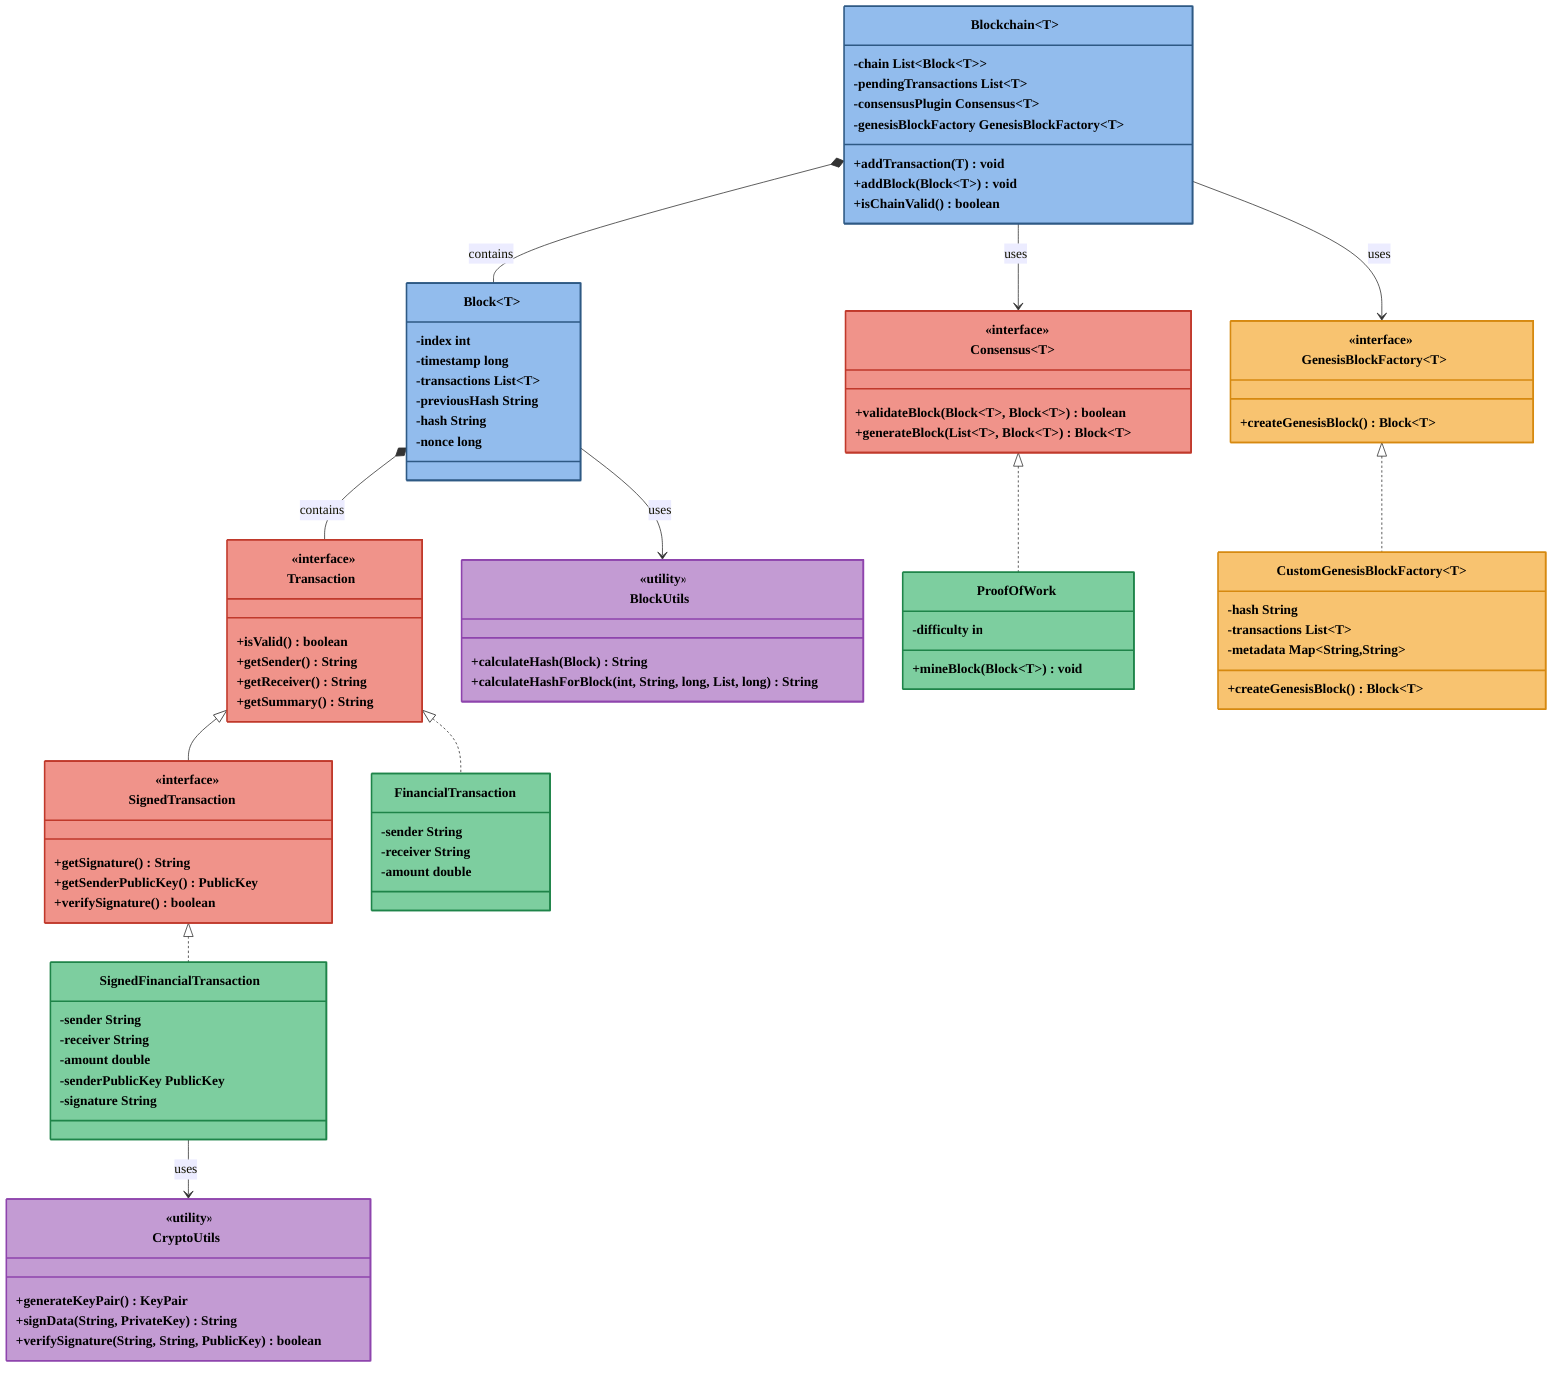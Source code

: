 %%{init: {"themeVariables": { "fontFamily": "Roboto, sans-serif", "fontSize" : "17px" }}}%%
classDiagram
    class Transaction {
        <<interface>>
        +isValid() boolean
        +getSender() String
        +getReceiver() String
        +getSummary() String
    }
    
    class SignedTransaction {
        <<interface>>
        +getSignature() String
        +getSenderPublicKey() PublicKey
        +verifySignature() boolean
    }
    
    class Block~T~ {
        -index int
        -timestamp long
        -transactions List~T~
        -previousHash String
        -hash String
        -nonce long
    }
    
    class Consensus~T~ {
        <<interface>>
        +validateBlock(Block~T~, Block~T~) boolean
        +generateBlock(List~T~, Block~T~) Block~T~
    }
    
    class GenesisBlockFactory~T~ {
        <<interface>>
        +createGenesisBlock() Block~T~
    }
    
    class CustomGenesisBlockFactory~T~ {
        -hash String
        -transactions List~T~
        -metadata Map~String,String~
        +createGenesisBlock() Block~T~
    }
    
    class Blockchain~T~ {
        -chain List~Block~T~~
        -pendingTransactions List~T~
        -consensusPlugin Consensus~T~
        -genesisBlockFactory GenesisBlockFactory~T~
        +addTransaction(T) void
        +addBlock(Block~T~) void
        +isChainValid() boolean
    }
    
    class FinancialTransaction {
        -sender String
        -receiver String
        -amount double
    }
    
    class SignedFinancialTransaction {
        -sender String
        -receiver String
        -amount double
        -senderPublicKey PublicKey
        -signature String
    }
    
    class ProofOfWork {
        -difficulty int
        +mineBlock(Block~T~) void
    }
    
    class CryptoUtils {
        <<utility>>
        +generateKeyPair() KeyPair
        +signData(String, PrivateKey) String
        +verifySignature(String, String, PublicKey) boolean
    }
    
    class BlockUtils {
        <<utility>>
        +calculateHash(Block) String
        +calculateHashForBlock(int, String, long, List, long) String
    }
    
    Transaction <|-- SignedTransaction
    Transaction <|.. FinancialTransaction
    SignedTransaction <|.. SignedFinancialTransaction
    Consensus~T~ <|.. ProofOfWork
    GenesisBlockFactory~T~ <|.. CustomGenesisBlockFactory~T~
    Blockchain~T~ *-- Block~T~ : contains
    Blockchain~T~ --> Consensus~T~ : uses
    Blockchain~T~ --> GenesisBlockFactory~T~ : uses
    Block~T~ *-- Transaction : contains
    SignedFinancialTransaction --> CryptoUtils : uses
    Block~T~ --> BlockUtils : uses
    
    %% Individual styling with colors at 60% opacity and bold text
    style Blockchain fill:#4A90E299,stroke:#2E5984,stroke-width:2px,color:#000,font-weight:bold
    style Block fill:#4A90E299,stroke:#2E5984,stroke-width:2px,color:#000,font-weight:bold
    style Transaction fill:#E74C3C99,stroke:#C0392B,stroke-width:2px,color:#000,font-weight:bold
    style SignedTransaction fill:#E74C3C99,stroke:#C0392B,stroke-width:2px,color:#000,font-weight:bold
    style Consensus fill:#E74C3C99,stroke:#C0392B,stroke-width:2px,color:#000,font-weight:bold
    style GenesisBlockFactory fill:#F39C1299,stroke:#D68910,stroke-width:2px,color:#000,font-weight:bold
    style CustomGenesisBlockFactory fill:#F39C1299,stroke:#D68910,stroke-width:2px,color:#000,font-weight:bold
    style FinancialTransaction fill:#27AE6099,stroke:#1E8449,stroke-width:2px,color:#000,font-weight:bold
    style SignedFinancialTransaction fill:#27AE6099,stroke:#1E8449,stroke-width:2px,color:#000,font-weight:bold
    style ProofOfWork fill:#27AE6099,stroke:#1E8449,stroke-width:2px,color:#000,font-weight:bold
    style CryptoUtils fill:#9B59B699,stroke:#8E44AD,stroke-width:2px,color:#000,font-weight:bold
    style BlockUtils fill:#9B59B699,stroke:#8E44AD,stroke-width:2px,color:#000,font-weight:bold